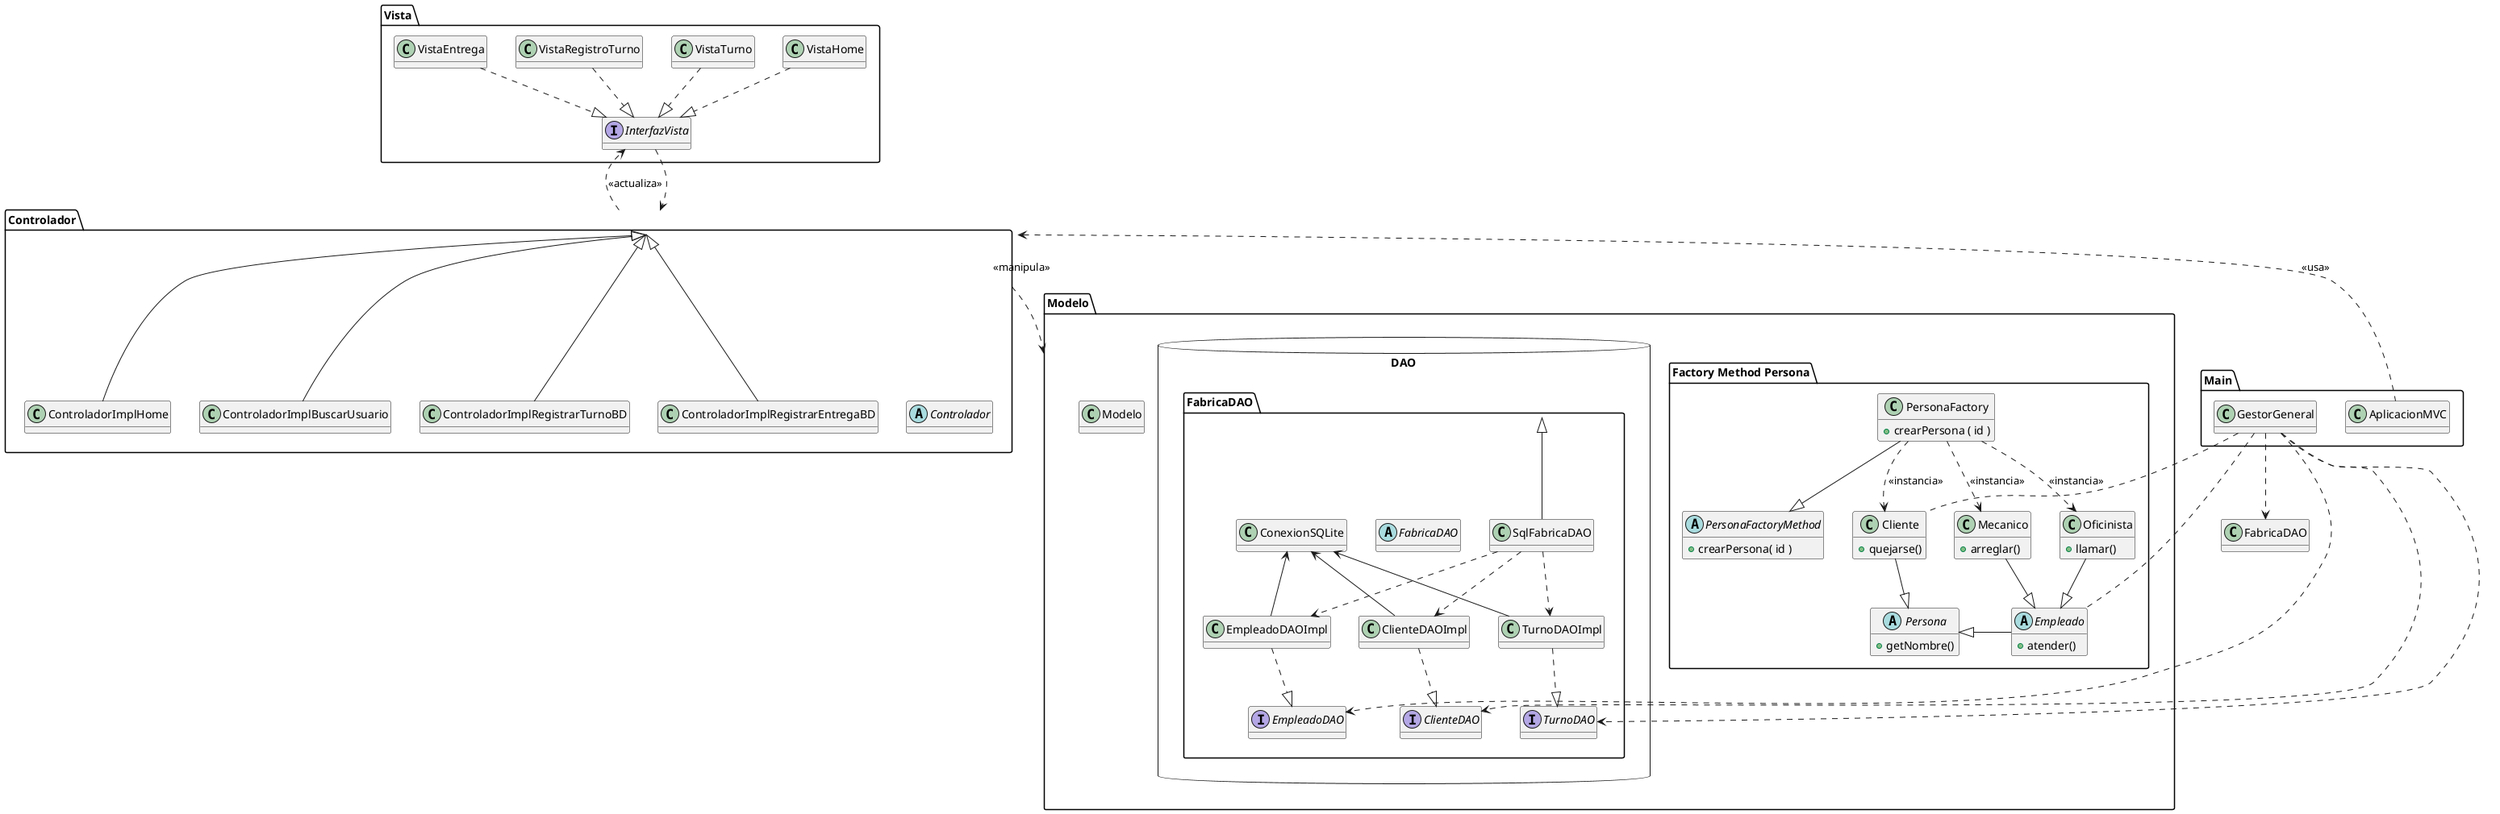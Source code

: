 @startuml ModeloMVC

hide empty attributes

package "Main"{
	'Main's
	class AplicacionMVC
	class GestorGeneral
}

'Controladores
package "Controlador"{
	abstract class Controlador
	class ControladorImplHome
	class ControladorImplBuscarUsuario
	class ControladorImplRegistrarTurnoBD
	class ControladorImplRegistrarEntregaBD
}



package "Vista"{
	'Vistas
	interface InterfazVista	
	class VistaHome
	class VistaTurno
	class VistaRegistroTurno
	class VistaEntrega
}


package "Modelo"{
	'Modelos
	class Modelo
	package "Factory Method Persona"{
		abstract class Persona{
			+ getNombre()
		}

		abstract class Empleado{
			+ atender()
		}
		
		abstract class PersonaFactoryMethod{
			+ crearPersona( id )
		}

		' Implementacion
		' 1 - Cliente
		' 2 - Empleado
		' 3 - Mecanico
		class PersonaFactory{
			+ crearPersona ( id )
		}
		class Cliente{
			+ quejarse()
		}
		class Mecanico{
			+ arreglar()
		}
		class Oficinista{
			+ llamar()
		}
		PersonaFactory --|> PersonaFactoryMethod
		PersonaFactory ..> Cliente : <<instancia>>
		PersonaFactory ..> Mecanico : <<instancia>>
		PersonaFactory ..> Oficinista : <<instancia>>
		Cliente --|> Persona
		Empleado -left-|> Persona

		Mecanico --|> Empleado
		Oficinista --|> Empleado
	}

	package "DAO" <<Database>>{

		
		package "FabricaDAO"{
			interface EmpleadoDAO
			interface ClienteDAO
			interface TurnoDAO

			abstract class FabricaDAO

			class ClienteDAOImpl
			class EmpleadoDAOImpl
			class TurnoDAOImpl
			class ConexionSQLite
			class SqlFabricaDAO

		}

		EmpleadoDAOImpl -up-> ConexionSQLite 
		ClienteDAOImpl -up-> ConexionSQLite
		TurnoDAOImpl -up-> ConexionSQLite 
		EmpleadoDAOImpl ..|> EmpleadoDAO
		ClienteDAOImpl ..|> ClienteDAO
		TurnoDAOImpl ..|> TurnoDAO
		SqlFabricaDAO -up-|> FabricaDAO
		SqlFabricaDAO ..> EmpleadoDAOImpl
		SqlFabricaDAO ..> TurnoDAOImpl
		SqlFabricaDAO ..> ClienteDAOImpl


	}
}



GestorGeneral ..> FabricaDAO
GestorGeneral.. Empleado
GestorGeneral .. Cliente
GestorGeneral ..> ClienteDAO
GestorGeneral ..> EmpleadoDAO
GestorGeneral ..> TurnoDAO

'Relaciones
'Controlador
Controlador <|-- ControladorImplHome
Controlador <|-- ControladorImplBuscarUsuario
Controlador <|-- ControladorImplRegistrarTurnoBD
Controlador <|-- ControladorImplRegistrarEntregaBD

Controlador ..> Modelo : <<manipula>>
Controlador ..> InterfazVista : <<actualiza>>

'Main
AplicacionMVC .left.> Controlador : <<usa>>

'Interfaz
InterfazVista ..> Controlador
VistaHome ..|> InterfazVista
VistaTurno ..|> InterfazVista
VistaRegistroTurno ..|> InterfazVista
VistaEntrega ..|> InterfazVista

@enduml